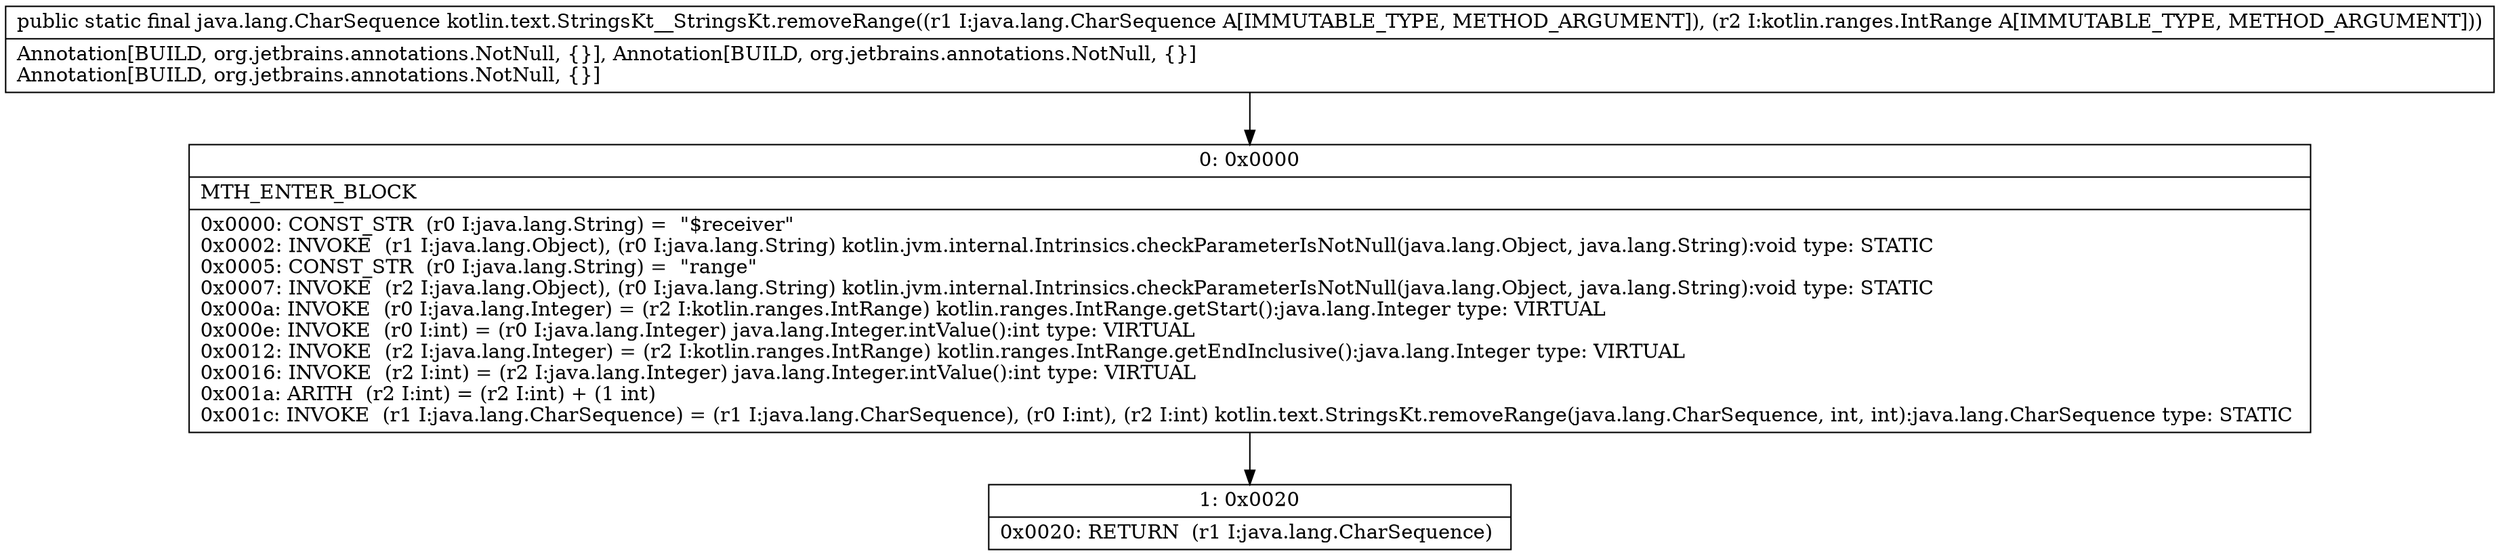 digraph "CFG forkotlin.text.StringsKt__StringsKt.removeRange(Ljava\/lang\/CharSequence;Lkotlin\/ranges\/IntRange;)Ljava\/lang\/CharSequence;" {
Node_0 [shape=record,label="{0\:\ 0x0000|MTH_ENTER_BLOCK\l|0x0000: CONST_STR  (r0 I:java.lang.String) =  \"$receiver\" \l0x0002: INVOKE  (r1 I:java.lang.Object), (r0 I:java.lang.String) kotlin.jvm.internal.Intrinsics.checkParameterIsNotNull(java.lang.Object, java.lang.String):void type: STATIC \l0x0005: CONST_STR  (r0 I:java.lang.String) =  \"range\" \l0x0007: INVOKE  (r2 I:java.lang.Object), (r0 I:java.lang.String) kotlin.jvm.internal.Intrinsics.checkParameterIsNotNull(java.lang.Object, java.lang.String):void type: STATIC \l0x000a: INVOKE  (r0 I:java.lang.Integer) = (r2 I:kotlin.ranges.IntRange) kotlin.ranges.IntRange.getStart():java.lang.Integer type: VIRTUAL \l0x000e: INVOKE  (r0 I:int) = (r0 I:java.lang.Integer) java.lang.Integer.intValue():int type: VIRTUAL \l0x0012: INVOKE  (r2 I:java.lang.Integer) = (r2 I:kotlin.ranges.IntRange) kotlin.ranges.IntRange.getEndInclusive():java.lang.Integer type: VIRTUAL \l0x0016: INVOKE  (r2 I:int) = (r2 I:java.lang.Integer) java.lang.Integer.intValue():int type: VIRTUAL \l0x001a: ARITH  (r2 I:int) = (r2 I:int) + (1 int) \l0x001c: INVOKE  (r1 I:java.lang.CharSequence) = (r1 I:java.lang.CharSequence), (r0 I:int), (r2 I:int) kotlin.text.StringsKt.removeRange(java.lang.CharSequence, int, int):java.lang.CharSequence type: STATIC \l}"];
Node_1 [shape=record,label="{1\:\ 0x0020|0x0020: RETURN  (r1 I:java.lang.CharSequence) \l}"];
MethodNode[shape=record,label="{public static final java.lang.CharSequence kotlin.text.StringsKt__StringsKt.removeRange((r1 I:java.lang.CharSequence A[IMMUTABLE_TYPE, METHOD_ARGUMENT]), (r2 I:kotlin.ranges.IntRange A[IMMUTABLE_TYPE, METHOD_ARGUMENT]))  | Annotation[BUILD, org.jetbrains.annotations.NotNull, \{\}], Annotation[BUILD, org.jetbrains.annotations.NotNull, \{\}]\lAnnotation[BUILD, org.jetbrains.annotations.NotNull, \{\}]\l}"];
MethodNode -> Node_0;
Node_0 -> Node_1;
}

